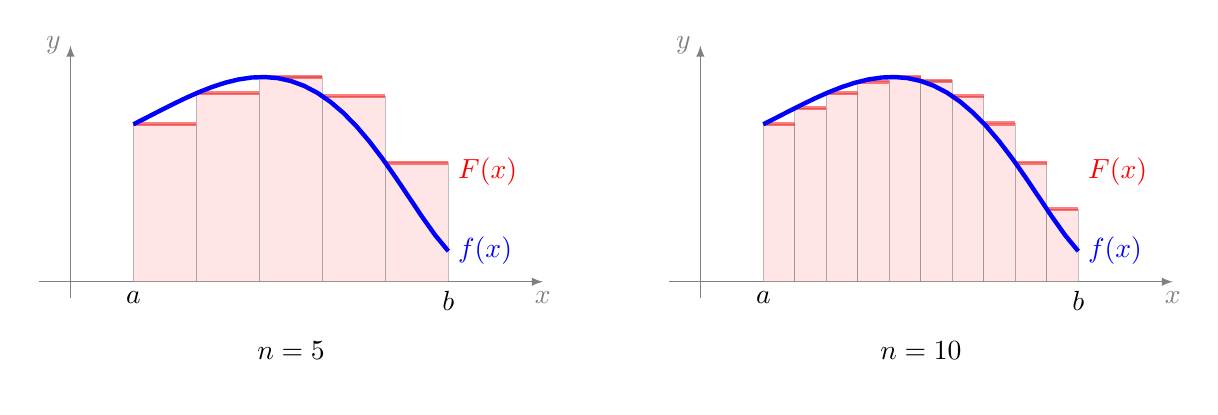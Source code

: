 \makeatletter
\newcommand{\rectangleexp}[1]{
 % calcul de dx=1/n
  \pgfmathparse{divide(1,#1)}
  \let\dx\pgfmathresult

  % trace des axes
\draw[->,>=latex, gray] (-0.1,0)--(1.5,0) node[below] {$x$};
\draw[->,>=latex, gray] (0,-0.1)--(0,1.5) node[left] {$y$};


 % dessin des rectangles "inferieurs"
  \pgfmathparse{#1-1}
  \let\nm\pgfmathresult
  \foreach \i in {0,...,\nm}
  {
  \pgfmathparse{divide(\i,#1)}
  \let\x\pgfmathresult
  \pgfmathparse{exp(\x)-3*sin(\x*\x*\x r)}
  \let\y\pgfmathresult
  \filldraw[red!20,draw=gray,opacity=0.5] (0.2+\x,0) rectangle ($(0.2+\x,\y)+(\dx,0)$);
  \draw[red,ultra thick,opacity=0.5] (0.2+\x,\y) -- ($(0.2+\x,\y)+(\dx,0)$);
  }

\node[below, inner sep=10pt] at (0.7,-0.2) {$n=#1$};
\node at (1.2,0.7) [right,red]{$F(x)$};
\node at (1.2,0.2) [right,blue]{$f(x)$};
\node at (0.2,0) [below] {$a$};
\node at (1.2,0) [below] {$b$};

  % trace de la courbe par-dessus les rectangles
  \draw[color=blue,domain=0:1,ultra thick] plot (0.2+\x,{exp(\x)-3*sin(\x*\x*\x r)});
}
\makeatother
\begin{tikzpicture}[scale=2,xscale=2]
\rectangleexp{5}
\begin{scope}[xshift=2cm]
\rectangleexp{10}
\end{scope}
\end{tikzpicture}